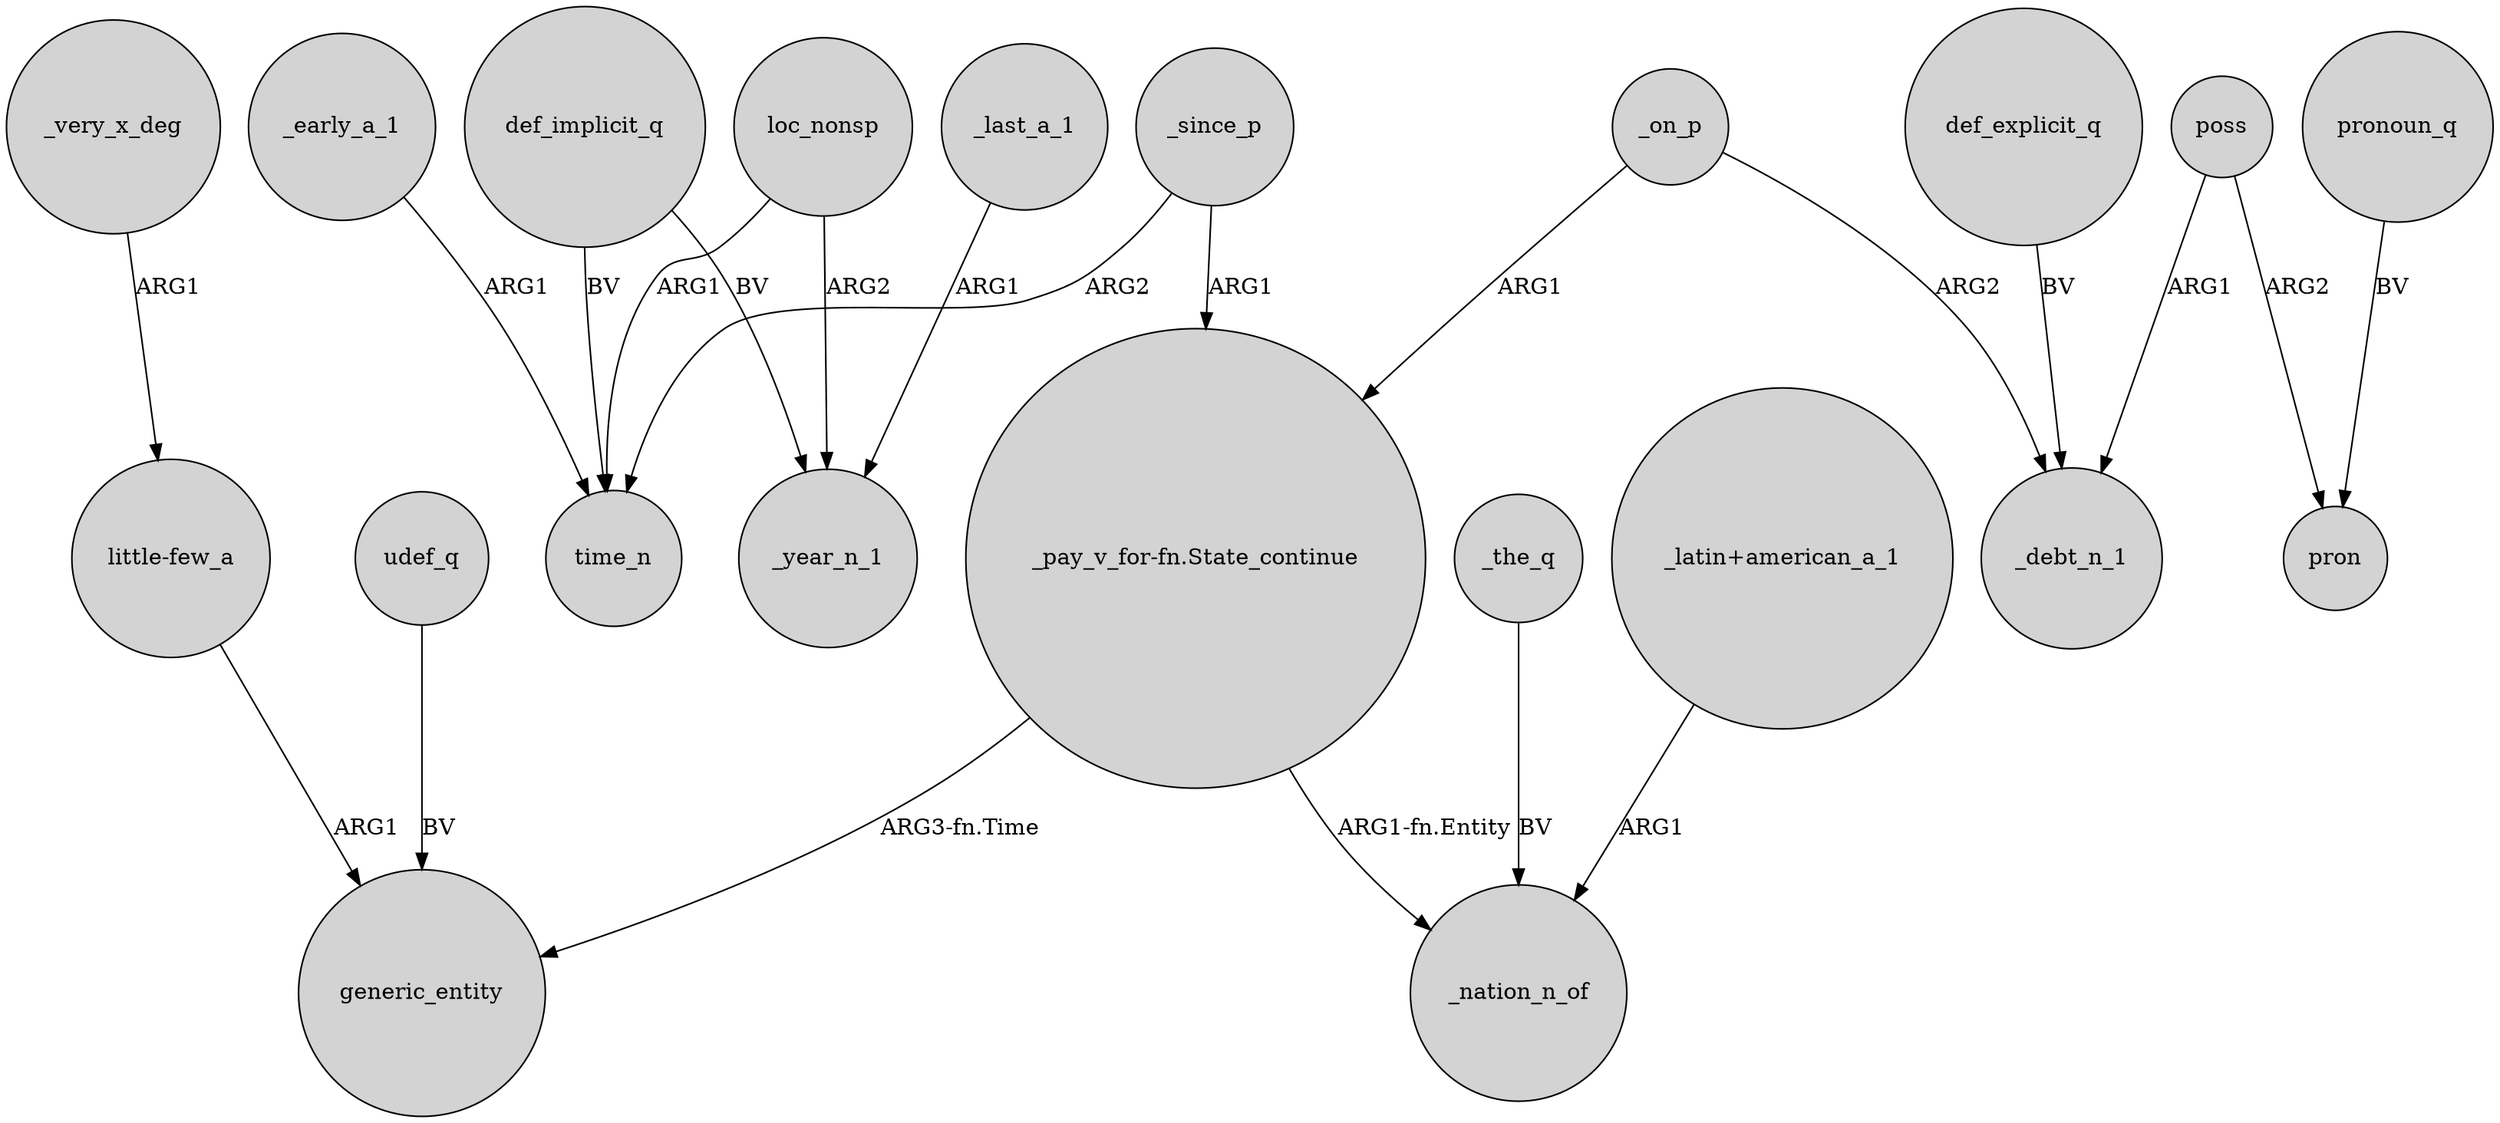 digraph {
	node [shape=circle style=filled]
	udef_q -> generic_entity [label=BV]
	"little-few_a" -> generic_entity [label=ARG1]
	_last_a_1 -> _year_n_1 [label=ARG1]
	_since_p -> "_pay_v_for-fn.State_continue" [label=ARG1]
	def_implicit_q -> time_n [label=BV]
	_early_a_1 -> time_n [label=ARG1]
	def_implicit_q -> _year_n_1 [label=BV]
	poss -> pron [label=ARG2]
	"_pay_v_for-fn.State_continue" -> generic_entity [label="ARG3-fn.Time"]
	"_pay_v_for-fn.State_continue" -> _nation_n_of [label="ARG1-fn.Entity"]
	_on_p -> _debt_n_1 [label=ARG2]
	_since_p -> time_n [label=ARG2]
	poss -> _debt_n_1 [label=ARG1]
	pronoun_q -> pron [label=BV]
	_very_x_deg -> "little-few_a" [label=ARG1]
	_the_q -> _nation_n_of [label=BV]
	def_explicit_q -> _debt_n_1 [label=BV]
	loc_nonsp -> _year_n_1 [label=ARG2]
	_on_p -> "_pay_v_for-fn.State_continue" [label=ARG1]
	loc_nonsp -> time_n [label=ARG1]
	"_latin+american_a_1" -> _nation_n_of [label=ARG1]
}
